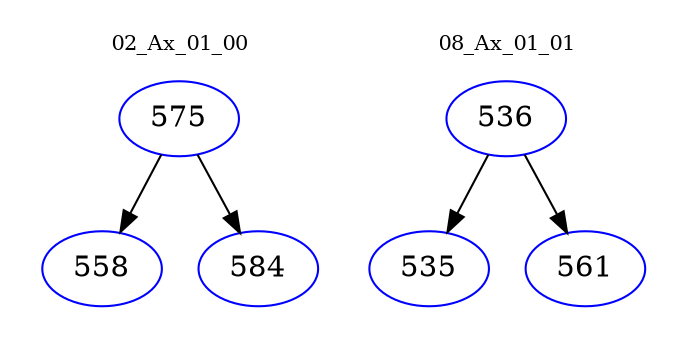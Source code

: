 digraph{
subgraph cluster_0 {
color = white
label = "02_Ax_01_00";
fontsize=10;
T0_575 [label="575", color="blue"]
T0_575 -> T0_558 [color="black"]
T0_558 [label="558", color="blue"]
T0_575 -> T0_584 [color="black"]
T0_584 [label="584", color="blue"]
}
subgraph cluster_1 {
color = white
label = "08_Ax_01_01";
fontsize=10;
T1_536 [label="536", color="blue"]
T1_536 -> T1_535 [color="black"]
T1_535 [label="535", color="blue"]
T1_536 -> T1_561 [color="black"]
T1_561 [label="561", color="blue"]
}
}
